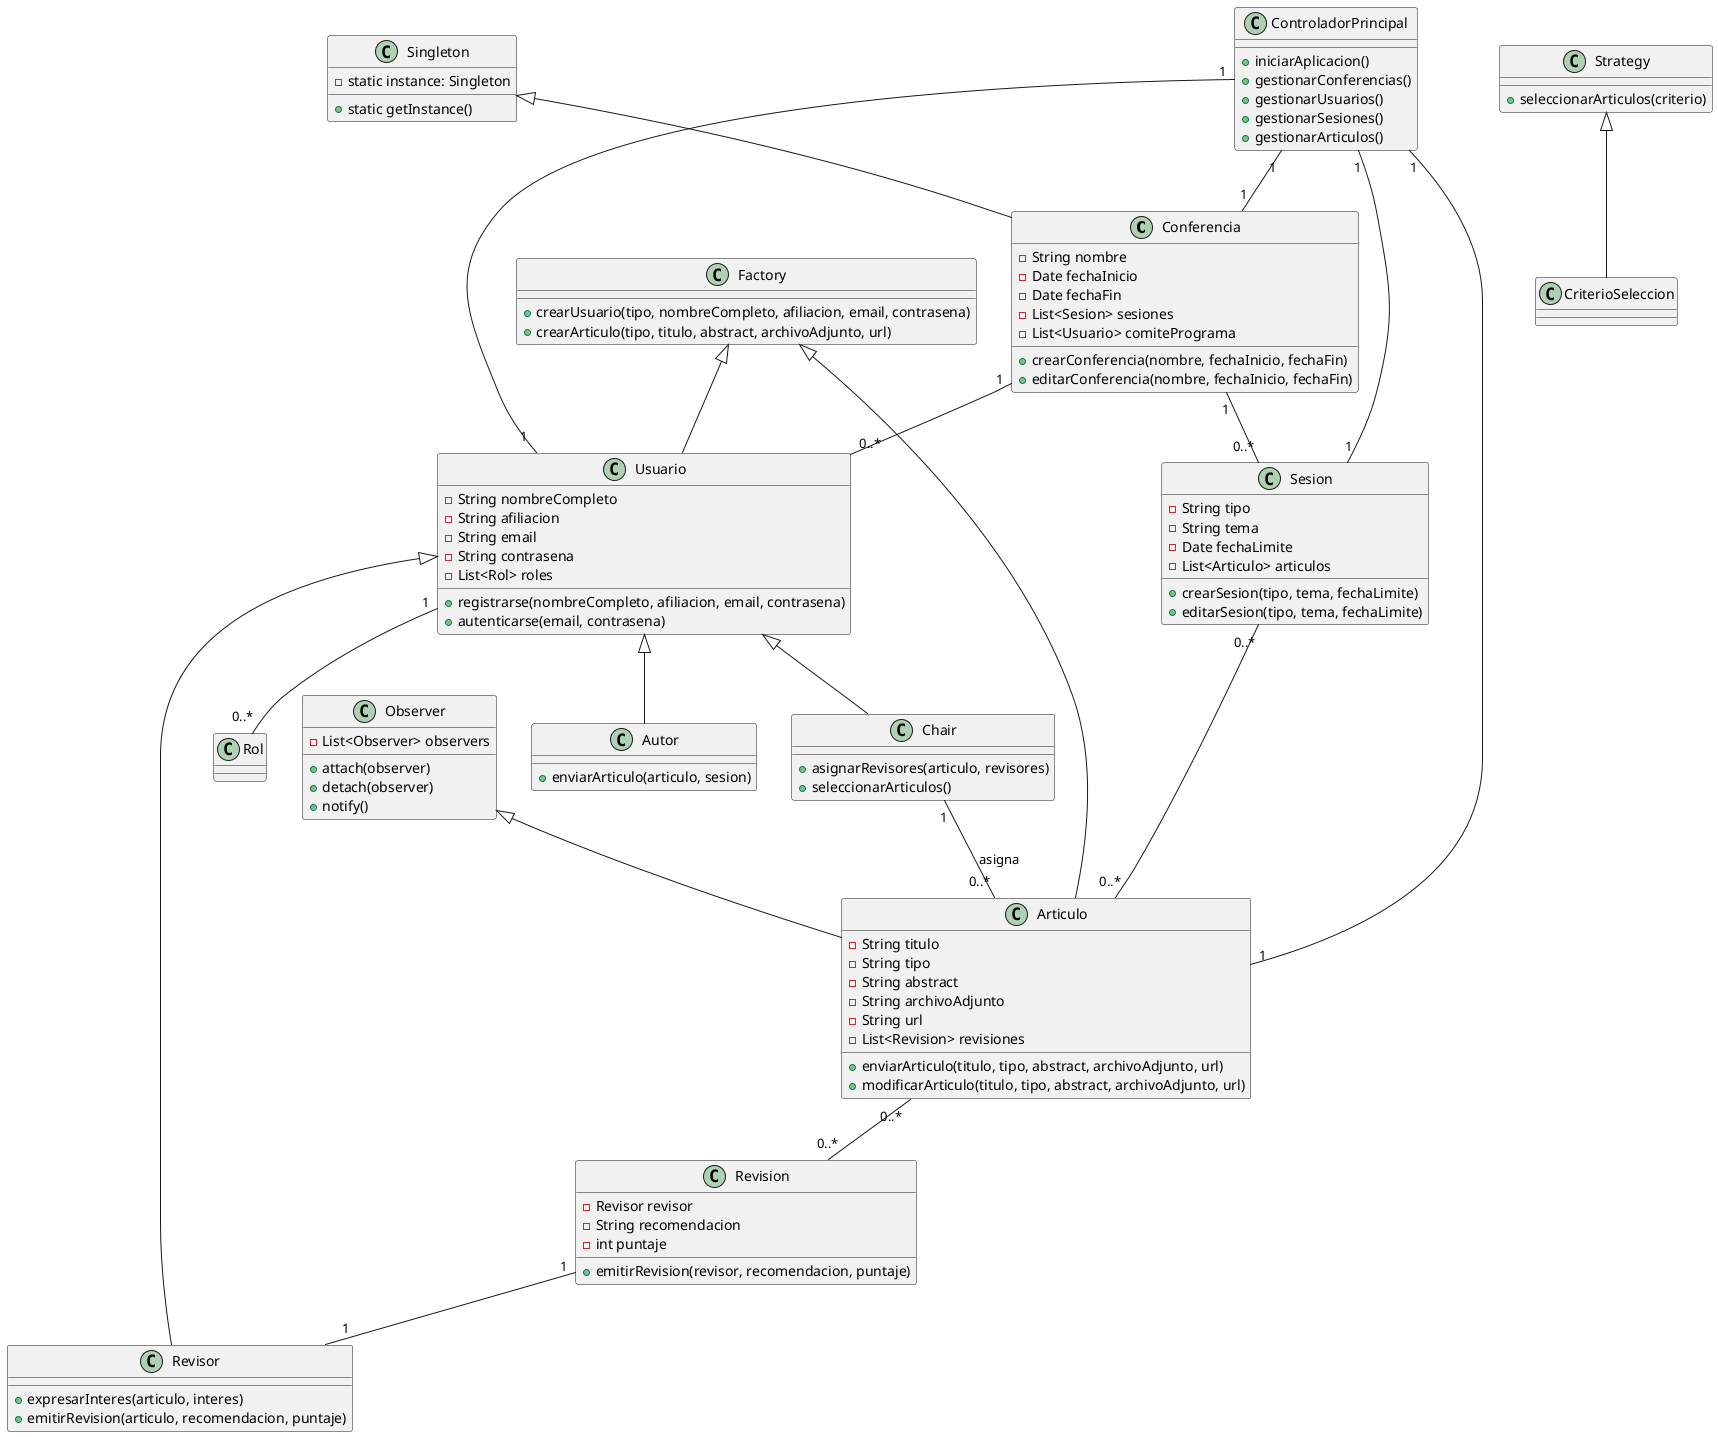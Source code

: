 @startuml

' Gestión de Conferencias
class Conferencia {
    - String nombre
    - Date fechaInicio
    - Date fechaFin
    - List<Sesion> sesiones
    - List<Usuario> comitePrograma
    + crearConferencia(nombre, fechaInicio, fechaFin)
    + editarConferencia(nombre, fechaInicio, fechaFin)
}

class Sesion {
    - String tipo
    - String tema
    - Date fechaLimite
    - List<Articulo> articulos
    + crearSesion(tipo, tema, fechaLimite)
    + editarSesion(tipo, tema, fechaLimite)
}

' Gestión de Usuarios
class Usuario {
    - String nombreCompleto
    - String afiliacion
    - String email
    - String contrasena
    - List<Rol> roles
    + registrarse(nombreCompleto, afiliacion, email, contrasena)
    + autenticarse(email, contrasena)
}

class Autor {
    + enviarArticulo(articulo, sesion)
}

class Revisor {
    + expresarInteres(articulo, interes)
    + emitirRevision(articulo, recomendacion, puntaje)
}

class Chair {
    + asignarRevisores(articulo, revisores)
    + seleccionarArticulos()
}

' Gestión de Artículos
class Articulo {
    - String titulo
    - String tipo
    - String abstract
    - String archivoAdjunto
    - String url
    - List<Revision> revisiones
    + enviarArticulo(titulo, tipo, abstract, archivoAdjunto, url)
    + modificarArticulo(titulo, tipo, abstract, archivoAdjunto, url)
}

class Revision {
    - Revisor revisor
    - String recomendacion
    - int puntaje
    + emitirRevision(revisor, recomendacion, puntaje)
}

' Punto de Entrada
class ControladorPrincipal {
    + iniciarAplicacion()
    + gestionarConferencias()
    + gestionarUsuarios()
    + gestionarSesiones()
    + gestionarArticulos()
}

' Patrones de Diseño
class Singleton {
    - static instance: Singleton
    + static getInstance()
}

class Factory {
    + crearUsuario(tipo, nombreCompleto, afiliacion, email, contrasena)
    + crearArticulo(tipo, titulo, abstract, archivoAdjunto, url)
}

class Observer {
    - List<Observer> observers
    + attach(observer)
    + detach(observer)
    + notify()
}

class Strategy {
    + seleccionarArticulos(criterio)
}

' Relaciones
ControladorPrincipal "1" -- "1" Conferencia
ControladorPrincipal "1" -- "1" Usuario
ControladorPrincipal "1" -- "1" Sesion
ControladorPrincipal "1" -- "1" Articulo
Conferencia "1" -- "0..*" Sesion
Sesion "0..*" -- "0..*" Articulo
Conferencia "1" -- "0..*" Usuario
Usuario "1" -- "0..*" Rol
Articulo "0..*" -- "0..*" Revision
Revision "1" -- "1" Revisor
Chair "1" -- "0..*" Articulo : asigna
Observer <|-- Articulo
Strategy <|-- CriterioSeleccion
Factory <|-- Usuario
Factory <|-- Articulo
Singleton <|-- Conferencia
Usuario <|-- Autor
Usuario <|-- Revisor
Usuario <|-- Chair

@enduml
